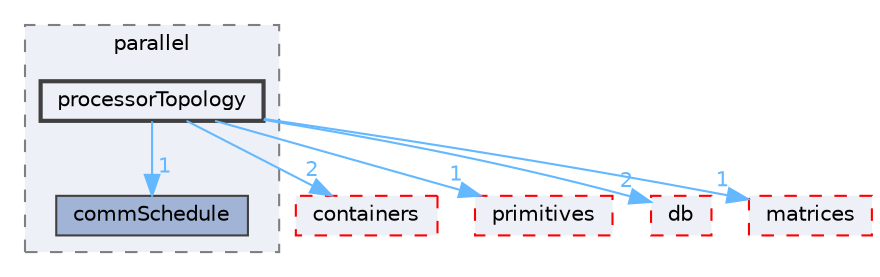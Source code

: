 digraph "src/OpenFOAM/parallel/processorTopology"
{
 // LATEX_PDF_SIZE
  bgcolor="transparent";
  edge [fontname=Helvetica,fontsize=10,labelfontname=Helvetica,labelfontsize=10];
  node [fontname=Helvetica,fontsize=10,shape=box,height=0.2,width=0.4];
  compound=true
  subgraph clusterdir_71fff0203de1f57306edfc3c818a6b04 {
    graph [ bgcolor="#edf0f7", pencolor="grey50", label="parallel", fontname=Helvetica,fontsize=10 style="filled,dashed", URL="dir_71fff0203de1f57306edfc3c818a6b04.html",tooltip=""]
  dir_4ac74c40b62de718d3dc1445f2b7e8d9 [label="commSchedule", fillcolor="#a2b4d6", color="grey25", style="filled", URL="dir_4ac74c40b62de718d3dc1445f2b7e8d9.html",tooltip=""];
  dir_0f7982b5ec24169fb333c86f3449f960 [label="processorTopology", fillcolor="#edf0f7", color="grey25", style="filled,bold", URL="dir_0f7982b5ec24169fb333c86f3449f960.html",tooltip=""];
  }
  dir_19d0872053bde092be81d7fe3f56cbf7 [label="containers", fillcolor="#edf0f7", color="red", style="filled,dashed", URL="dir_19d0872053bde092be81d7fe3f56cbf7.html",tooltip=""];
  dir_3e50f45338116b169052b428016851aa [label="primitives", fillcolor="#edf0f7", color="red", style="filled,dashed", URL="dir_3e50f45338116b169052b428016851aa.html",tooltip=""];
  dir_63c634f7a7cfd679ac26c67fb30fc32f [label="db", fillcolor="#edf0f7", color="red", style="filled,dashed", URL="dir_63c634f7a7cfd679ac26c67fb30fc32f.html",tooltip=""];
  dir_b07477ab37bc0cd7eb28fb569c691c21 [label="matrices", fillcolor="#edf0f7", color="red", style="filled,dashed", URL="dir_b07477ab37bc0cd7eb28fb569c691c21.html",tooltip=""];
  dir_0f7982b5ec24169fb333c86f3449f960->dir_19d0872053bde092be81d7fe3f56cbf7 [headlabel="2", labeldistance=1.5 headhref="dir_003099_000669.html" href="dir_003099_000669.html" color="steelblue1" fontcolor="steelblue1"];
  dir_0f7982b5ec24169fb333c86f3449f960->dir_3e50f45338116b169052b428016851aa [headlabel="1", labeldistance=1.5 headhref="dir_003099_003069.html" href="dir_003099_003069.html" color="steelblue1" fontcolor="steelblue1"];
  dir_0f7982b5ec24169fb333c86f3449f960->dir_4ac74c40b62de718d3dc1445f2b7e8d9 [headlabel="1", labeldistance=1.5 headhref="dir_003099_000559.html" href="dir_003099_000559.html" color="steelblue1" fontcolor="steelblue1"];
  dir_0f7982b5ec24169fb333c86f3449f960->dir_63c634f7a7cfd679ac26c67fb30fc32f [headlabel="2", labeldistance=1.5 headhref="dir_003099_000817.html" href="dir_003099_000817.html" color="steelblue1" fontcolor="steelblue1"];
  dir_0f7982b5ec24169fb333c86f3449f960->dir_b07477ab37bc0cd7eb28fb569c691c21 [headlabel="1", labeldistance=1.5 headhref="dir_003099_002333.html" href="dir_003099_002333.html" color="steelblue1" fontcolor="steelblue1"];
}

